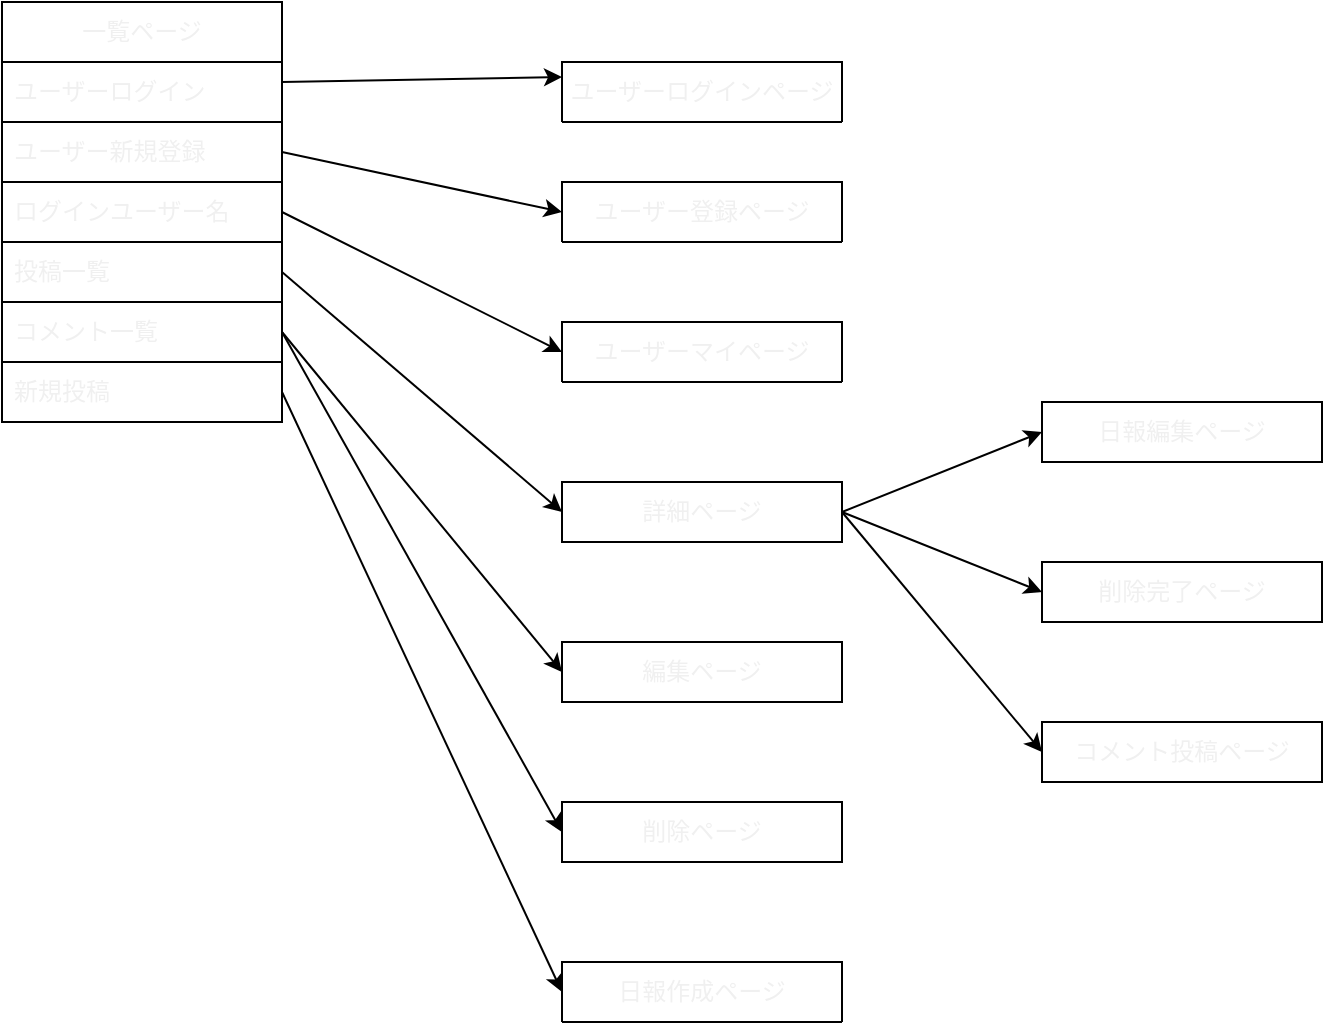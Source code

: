 <mxfile>
    <diagram id="a6FwRxHXtH77f4WYN7L2" name="ページ1">
        <mxGraphModel dx="471" dy="529" grid="1" gridSize="10" guides="1" tooltips="1" connect="1" arrows="1" fold="1" page="1" pageScale="1" pageWidth="827" pageHeight="1169" math="0" shadow="0">
            <root>
                <mxCell id="0"/>
                <mxCell id="1" parent="0"/>
                <mxCell id="8" value="ユーザーログインページ" style="swimlane;fontStyle=0;childLayout=stackLayout;horizontal=1;startSize=30;horizontalStack=0;resizeParent=1;resizeParentMax=0;resizeLast=0;collapsible=1;marginBottom=0;whiteSpace=wrap;html=1;labelBackgroundColor=none;fontColor=#F0F0F0;fillColor=none;" vertex="1" parent="1">
                    <mxGeometry x="320" y="110" width="140" height="30" as="geometry"/>
                </mxCell>
                <mxCell id="12" value="ユーザー登録ページ" style="swimlane;fontStyle=0;childLayout=stackLayout;horizontal=1;startSize=30;horizontalStack=0;resizeParent=1;resizeParentMax=0;resizeLast=0;collapsible=1;marginBottom=0;whiteSpace=wrap;html=1;labelBackgroundColor=none;fontColor=#F0F0F0;fillColor=none;" vertex="1" parent="1">
                    <mxGeometry x="320" y="170" width="140" height="30" as="geometry">
                        <mxRectangle x="500" y="170" width="170" height="30" as="alternateBounds"/>
                    </mxGeometry>
                </mxCell>
                <mxCell id="17" value="ユーザーマイページ" style="swimlane;fontStyle=0;childLayout=stackLayout;horizontal=1;startSize=30;horizontalStack=0;resizeParent=1;resizeParentMax=0;resizeLast=0;collapsible=1;marginBottom=0;whiteSpace=wrap;html=1;labelBackgroundColor=none;fontColor=#F0F0F0;fillColor=none;" vertex="1" parent="1">
                    <mxGeometry x="320" y="240" width="140" height="30" as="geometry"/>
                </mxCell>
                <mxCell id="22" value="日報作成ページ" style="swimlane;fontStyle=0;childLayout=stackLayout;horizontal=1;startSize=30;horizontalStack=0;resizeParent=1;resizeParentMax=0;resizeLast=0;collapsible=1;marginBottom=0;whiteSpace=wrap;html=1;labelBackgroundColor=none;fontColor=#F0F0F0;fillColor=none;" vertex="1" parent="1">
                    <mxGeometry x="320" y="560" width="140" height="30" as="geometry"/>
                </mxCell>
                <mxCell id="23" value="Item 1" style="text;strokeColor=none;fillColor=none;align=left;verticalAlign=middle;spacingLeft=4;spacingRight=4;overflow=hidden;points=[[0,0.5],[1,0.5]];portConstraint=eastwest;rotatable=0;whiteSpace=wrap;html=1;labelBackgroundColor=none;fontColor=#F0F0F0;" vertex="1" parent="22">
                    <mxGeometry y="30" width="140" as="geometry"/>
                </mxCell>
                <mxCell id="26" value="一覧ページ" style="swimlane;fontStyle=0;childLayout=stackLayout;horizontal=1;startSize=30;horizontalStack=0;resizeParent=1;resizeParentMax=0;resizeLast=0;collapsible=1;marginBottom=0;whiteSpace=wrap;html=1;labelBackgroundColor=none;fontColor=#F0F0F0;fillColor=none;" vertex="1" parent="1">
                    <mxGeometry x="40" y="80" width="140" height="210" as="geometry"/>
                </mxCell>
                <mxCell id="28" value="ユーザーログイン" style="text;strokeColor=none;fillColor=none;align=left;verticalAlign=middle;spacingLeft=4;spacingRight=4;overflow=hidden;points=[[0,0.5],[1,0.5]];portConstraint=eastwest;rotatable=0;whiteSpace=wrap;html=1;labelBackgroundColor=none;fontColor=#F0F0F0;" vertex="1" parent="26">
                    <mxGeometry y="30" width="140" height="30" as="geometry"/>
                </mxCell>
                <mxCell id="29" value="ユーザー新規登録" style="text;strokeColor=default;fillColor=none;align=left;verticalAlign=middle;spacingLeft=4;spacingRight=4;overflow=hidden;points=[[0,0.5],[1,0.5]];portConstraint=eastwest;rotatable=0;whiteSpace=wrap;html=1;labelBackgroundColor=none;fontColor=#F0F0F0;" vertex="1" parent="26">
                    <mxGeometry y="60" width="140" height="30" as="geometry"/>
                </mxCell>
                <mxCell id="31" value="ログインユーザー名" style="text;strokeColor=none;fillColor=none;align=left;verticalAlign=middle;spacingLeft=4;spacingRight=4;overflow=hidden;points=[[0,0.5],[1,0.5]];portConstraint=eastwest;rotatable=0;whiteSpace=wrap;html=1;labelBackgroundColor=none;fontColor=#F0F0F0;" vertex="1" parent="26">
                    <mxGeometry y="90" width="140" height="30" as="geometry"/>
                </mxCell>
                <mxCell id="35" value="投稿一覧" style="text;strokeColor=default;fillColor=none;align=left;verticalAlign=middle;spacingLeft=4;spacingRight=4;overflow=hidden;points=[[0,0.5],[1,0.5]];portConstraint=eastwest;rotatable=0;whiteSpace=wrap;html=1;labelBackgroundColor=none;fontColor=#F0F0F0;" vertex="1" parent="26">
                    <mxGeometry y="120" width="140" height="30" as="geometry"/>
                </mxCell>
                <mxCell id="52" value="コメント一覧" style="text;strokeColor=default;fillColor=none;align=left;verticalAlign=middle;spacingLeft=4;spacingRight=4;overflow=hidden;points=[[0,0.5],[1,0.5]];portConstraint=eastwest;rotatable=0;whiteSpace=wrap;html=1;labelBackgroundColor=none;fontColor=#F0F0F0;" vertex="1" parent="26">
                    <mxGeometry y="150" width="140" height="30" as="geometry"/>
                </mxCell>
                <mxCell id="32" value="新規投稿" style="text;strokeColor=default;fillColor=none;align=left;verticalAlign=middle;spacingLeft=4;spacingRight=4;overflow=hidden;points=[[0,0.5],[1,0.5]];portConstraint=eastwest;rotatable=0;whiteSpace=wrap;html=1;labelBackgroundColor=none;fontColor=#F0F0F0;" vertex="1" parent="26">
                    <mxGeometry y="180" width="140" height="30" as="geometry"/>
                </mxCell>
                <mxCell id="30" style="edgeStyle=none;html=1;fontColor=#F0F0F0;startArrow=none;startFill=0;entryX=0;entryY=0.25;entryDx=0;entryDy=0;" edge="1" parent="1" target="8">
                    <mxGeometry relative="1" as="geometry">
                        <mxPoint x="180" y="120" as="sourcePoint"/>
                        <mxPoint x="310" y="125" as="targetPoint"/>
                        <Array as="points"/>
                    </mxGeometry>
                </mxCell>
                <mxCell id="33" style="edgeStyle=none;html=1;fontColor=#F0F0F0;startArrow=none;startFill=0;rounded=0;entryX=0;entryY=0.5;entryDx=0;entryDy=0;exitX=1;exitY=0.5;exitDx=0;exitDy=0;" edge="1" parent="1" source="29" target="12">
                    <mxGeometry relative="1" as="geometry">
                        <mxPoint x="310" y="190" as="sourcePoint"/>
                        <Array as="points"/>
                    </mxGeometry>
                </mxCell>
                <mxCell id="41" style="edgeStyle=none;rounded=0;html=1;exitX=1;exitY=0.5;exitDx=0;exitDy=0;entryX=0;entryY=0.5;entryDx=0;entryDy=0;fontColor=#F0F0F0;startArrow=none;startFill=0;" edge="1" parent="1" source="31" target="17">
                    <mxGeometry relative="1" as="geometry"/>
                </mxCell>
                <mxCell id="42" style="edgeStyle=none;rounded=0;html=1;exitX=1;exitY=0.5;exitDx=0;exitDy=0;entryX=0;entryY=0.5;entryDx=0;entryDy=0;fontColor=#F0F0F0;startArrow=none;startFill=0;" edge="1" parent="1" source="32" target="22">
                    <mxGeometry relative="1" as="geometry"/>
                </mxCell>
                <mxCell id="46" style="edgeStyle=none;rounded=0;html=1;exitX=1;exitY=0.5;exitDx=0;exitDy=0;fontColor=#F0F0F0;startArrow=none;startFill=0;entryX=0;entryY=0.5;entryDx=0;entryDy=0;" edge="1" parent="1" source="43" target="45">
                    <mxGeometry relative="1" as="geometry"/>
                </mxCell>
                <mxCell id="48" style="edgeStyle=none;rounded=0;html=1;exitX=1;exitY=0.5;exitDx=0;exitDy=0;entryX=0;entryY=0.5;entryDx=0;entryDy=0;fontColor=#F0F0F0;startArrow=none;startFill=0;" edge="1" parent="1" source="43" target="47">
                    <mxGeometry relative="1" as="geometry"/>
                </mxCell>
                <mxCell id="51" style="edgeStyle=none;rounded=0;html=1;exitX=1;exitY=0.5;exitDx=0;exitDy=0;entryX=0;entryY=0.5;entryDx=0;entryDy=0;fontColor=#F0F0F0;startArrow=none;startFill=0;" edge="1" parent="1" source="43" target="50">
                    <mxGeometry relative="1" as="geometry"/>
                </mxCell>
                <mxCell id="43" value="詳細ページ" style="rounded=0;whiteSpace=wrap;html=1;labelBackgroundColor=none;strokeColor=default;fontColor=#F0F0F0;fillColor=none;" vertex="1" parent="1">
                    <mxGeometry x="320" y="320" width="140" height="30" as="geometry"/>
                </mxCell>
                <mxCell id="44" style="edgeStyle=none;rounded=0;html=1;exitX=1;exitY=0.5;exitDx=0;exitDy=0;entryX=0;entryY=0.5;entryDx=0;entryDy=0;fontColor=#F0F0F0;startArrow=none;startFill=0;" edge="1" parent="1" source="35" target="43">
                    <mxGeometry relative="1" as="geometry"/>
                </mxCell>
                <mxCell id="45" value="日報編集ページ" style="rounded=0;whiteSpace=wrap;html=1;labelBackgroundColor=none;strokeColor=default;fontColor=#F0F0F0;fillColor=none;" vertex="1" parent="1">
                    <mxGeometry x="560" y="280" width="140" height="30" as="geometry"/>
                </mxCell>
                <mxCell id="47" value="削除完了ページ" style="rounded=0;whiteSpace=wrap;html=1;labelBackgroundColor=none;strokeColor=default;fontColor=#F0F0F0;fillColor=none;" vertex="1" parent="1">
                    <mxGeometry x="560" y="360" width="140" height="30" as="geometry"/>
                </mxCell>
                <mxCell id="50" value="コメント投稿ページ" style="rounded=0;whiteSpace=wrap;html=1;labelBackgroundColor=none;strokeColor=default;fontColor=#F0F0F0;fillColor=none;" vertex="1" parent="1">
                    <mxGeometry x="560" y="440" width="140" height="30" as="geometry"/>
                </mxCell>
                <mxCell id="53" value="編集ページ" style="rounded=0;whiteSpace=wrap;html=1;labelBackgroundColor=none;strokeColor=default;fontColor=#F0F0F0;fillColor=none;" vertex="1" parent="1">
                    <mxGeometry x="320" y="400" width="140" height="30" as="geometry"/>
                </mxCell>
                <mxCell id="54" value="削除ページ" style="rounded=0;whiteSpace=wrap;html=1;labelBackgroundColor=none;strokeColor=default;fontColor=#F0F0F0;fillColor=none;" vertex="1" parent="1">
                    <mxGeometry x="320" y="480" width="140" height="30" as="geometry"/>
                </mxCell>
                <mxCell id="55" style="edgeStyle=none;rounded=0;html=1;exitX=1;exitY=0.5;exitDx=0;exitDy=0;entryX=0;entryY=0.5;entryDx=0;entryDy=0;fontColor=#F0F0F0;startArrow=none;startFill=0;" edge="1" parent="1" source="52" target="53">
                    <mxGeometry relative="1" as="geometry"/>
                </mxCell>
                <mxCell id="56" style="edgeStyle=none;rounded=0;html=1;exitX=1;exitY=0.5;exitDx=0;exitDy=0;entryX=0;entryY=0.5;entryDx=0;entryDy=0;fontColor=#F0F0F0;startArrow=none;startFill=0;" edge="1" parent="1" source="52" target="54">
                    <mxGeometry relative="1" as="geometry"/>
                </mxCell>
            </root>
        </mxGraphModel>
    </diagram>
</mxfile>